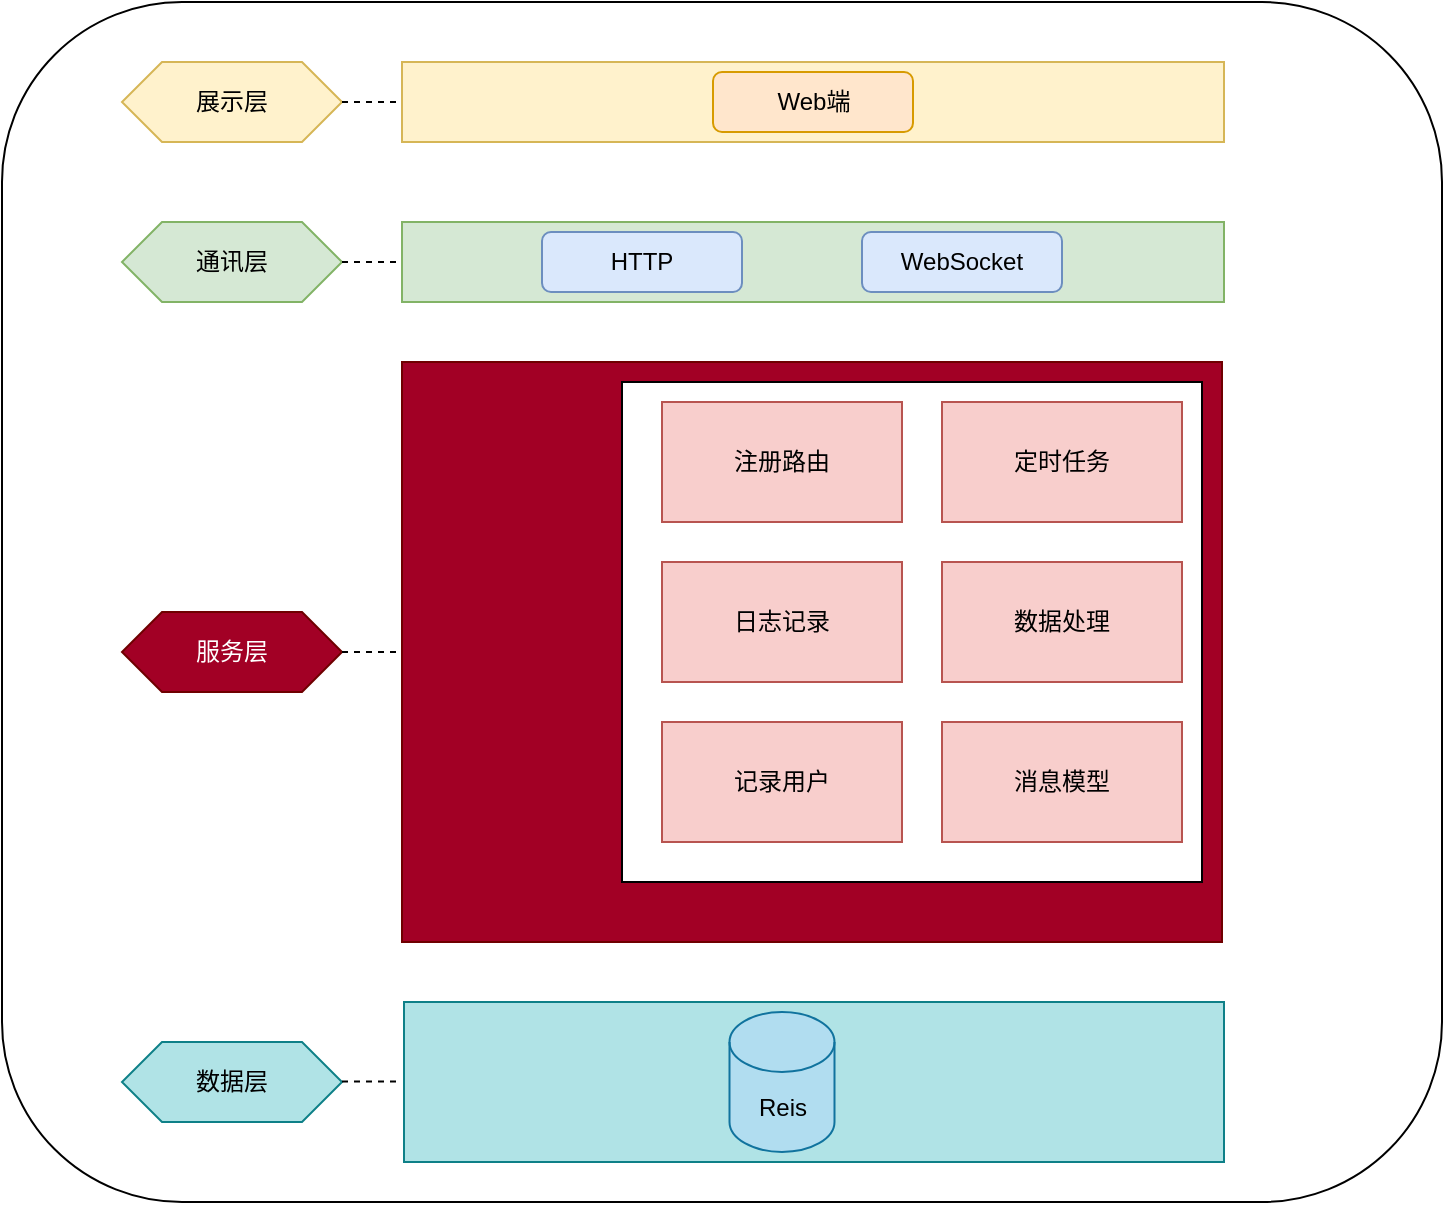 <mxfile version="21.1.8" type="github">
  <diagram name="第 1 页" id="JTevHGfM6aihPSTmb18D">
    <mxGraphModel dx="1518" dy="636" grid="1" gridSize="10" guides="1" tooltips="1" connect="1" arrows="1" fold="1" page="1" pageScale="1" pageWidth="827" pageHeight="1169" math="0" shadow="0">
      <root>
        <mxCell id="0" />
        <mxCell id="1" parent="0" />
        <mxCell id="hU0Tc-OAAjU42-pn-kfM-34" value="" style="rounded=1;whiteSpace=wrap;html=1;" vertex="1" parent="1">
          <mxGeometry x="150" y="140" width="720" height="600" as="geometry" />
        </mxCell>
        <mxCell id="hU0Tc-OAAjU42-pn-kfM-5" value="" style="rounded=0;whiteSpace=wrap;html=1;fillColor=#fff2cc;strokeColor=#d6b656;" vertex="1" parent="1">
          <mxGeometry x="350" y="170" width="411" height="40" as="geometry" />
        </mxCell>
        <mxCell id="hU0Tc-OAAjU42-pn-kfM-6" value="" style="rounded=0;whiteSpace=wrap;html=1;fillColor=#d5e8d4;strokeColor=#82b366;" vertex="1" parent="1">
          <mxGeometry x="350" y="250" width="411" height="40" as="geometry" />
        </mxCell>
        <mxCell id="hU0Tc-OAAjU42-pn-kfM-8" value="展示层" style="shape=hexagon;perimeter=hexagonPerimeter2;whiteSpace=wrap;html=1;fixedSize=1;fillColor=#fff2cc;strokeColor=#d6b656;" vertex="1" parent="1">
          <mxGeometry x="210" y="170" width="110" height="40" as="geometry" />
        </mxCell>
        <mxCell id="hU0Tc-OAAjU42-pn-kfM-10" value="" style="endArrow=none;dashed=1;html=1;rounded=0;exitX=1;exitY=0.5;exitDx=0;exitDy=0;entryX=0;entryY=0.5;entryDx=0;entryDy=0;" edge="1" parent="1" source="hU0Tc-OAAjU42-pn-kfM-8" target="hU0Tc-OAAjU42-pn-kfM-5">
          <mxGeometry width="50" height="50" relative="1" as="geometry">
            <mxPoint x="300" y="280" as="sourcePoint" />
            <mxPoint x="330" y="250" as="targetPoint" />
          </mxGeometry>
        </mxCell>
        <mxCell id="hU0Tc-OAAjU42-pn-kfM-11" value="&lt;font&gt;通讯层&lt;/font&gt;" style="shape=hexagon;perimeter=hexagonPerimeter2;whiteSpace=wrap;html=1;fixedSize=1;fillColor=#d5e8d4;strokeColor=#82b366;" vertex="1" parent="1">
          <mxGeometry x="210" y="250" width="110" height="40" as="geometry" />
        </mxCell>
        <mxCell id="hU0Tc-OAAjU42-pn-kfM-12" value="" style="endArrow=none;dashed=1;html=1;rounded=0;exitX=1;exitY=0.5;exitDx=0;exitDy=0;entryX=0;entryY=0.5;entryDx=0;entryDy=0;" edge="1" parent="1" source="hU0Tc-OAAjU42-pn-kfM-11" target="hU0Tc-OAAjU42-pn-kfM-6">
          <mxGeometry width="50" height="50" relative="1" as="geometry">
            <mxPoint x="330" y="200" as="sourcePoint" />
            <mxPoint x="360" y="200" as="targetPoint" />
          </mxGeometry>
        </mxCell>
        <mxCell id="hU0Tc-OAAjU42-pn-kfM-13" value="Web端" style="rounded=1;whiteSpace=wrap;html=1;fillColor=#ffe6cc;strokeColor=#d79b00;" vertex="1" parent="1">
          <mxGeometry x="505.5" y="175" width="100" height="30" as="geometry" />
        </mxCell>
        <mxCell id="hU0Tc-OAAjU42-pn-kfM-16" value="&lt;font&gt;HTTP&lt;/font&gt;" style="rounded=1;whiteSpace=wrap;html=1;fillColor=#dae8fc;strokeColor=#6c8ebf;" vertex="1" parent="1">
          <mxGeometry x="420" y="255" width="100" height="30" as="geometry" />
        </mxCell>
        <mxCell id="hU0Tc-OAAjU42-pn-kfM-17" value="&lt;font&gt;WebSocket&lt;/font&gt;" style="rounded=1;whiteSpace=wrap;html=1;fillColor=#dae8fc;strokeColor=#6c8ebf;" vertex="1" parent="1">
          <mxGeometry x="580" y="255" width="100" height="30" as="geometry" />
        </mxCell>
        <mxCell id="hU0Tc-OAAjU42-pn-kfM-18" value="" style="rounded=0;whiteSpace=wrap;html=1;fillColor=#a20025;strokeColor=#6F0000;fontColor=#ffffff;" vertex="1" parent="1">
          <mxGeometry x="350" y="320" width="410" height="290" as="geometry" />
        </mxCell>
        <mxCell id="hU0Tc-OAAjU42-pn-kfM-23" value="&lt;font&gt;服务层&lt;/font&gt;" style="shape=hexagon;perimeter=hexagonPerimeter2;whiteSpace=wrap;html=1;fixedSize=1;fillColor=#a20025;strokeColor=#6F0000;fontColor=#ffffff;" vertex="1" parent="1">
          <mxGeometry x="210" y="445" width="110" height="40" as="geometry" />
        </mxCell>
        <mxCell id="hU0Tc-OAAjU42-pn-kfM-29" value="" style="rounded=0;whiteSpace=wrap;html=1;" vertex="1" parent="1">
          <mxGeometry x="460" y="330" width="290" height="250" as="geometry" />
        </mxCell>
        <mxCell id="hU0Tc-OAAjU42-pn-kfM-20" value="注册路由" style="rounded=0;whiteSpace=wrap;html=1;fillColor=#f8cecc;strokeColor=#b85450;" vertex="1" parent="1">
          <mxGeometry x="480" y="340" width="120" height="60" as="geometry" />
        </mxCell>
        <mxCell id="hU0Tc-OAAjU42-pn-kfM-24" value="" style="endArrow=none;dashed=1;html=1;rounded=0;exitX=1;exitY=0.5;exitDx=0;exitDy=0;entryX=0;entryY=0.5;entryDx=0;entryDy=0;" edge="1" parent="1" source="hU0Tc-OAAjU42-pn-kfM-23" target="hU0Tc-OAAjU42-pn-kfM-18">
          <mxGeometry width="50" height="50" relative="1" as="geometry">
            <mxPoint x="330" y="260" as="sourcePoint" />
            <mxPoint x="360" y="260" as="targetPoint" />
          </mxGeometry>
        </mxCell>
        <mxCell id="hU0Tc-OAAjU42-pn-kfM-25" value="&lt;font&gt;日志记录&lt;/font&gt;" style="rounded=0;whiteSpace=wrap;html=1;fillColor=#f8cecc;strokeColor=#b85450;" vertex="1" parent="1">
          <mxGeometry x="480" y="420" width="120" height="60" as="geometry" />
        </mxCell>
        <mxCell id="hU0Tc-OAAjU42-pn-kfM-26" value="&lt;font&gt;定时任务&lt;/font&gt;" style="rounded=0;whiteSpace=wrap;html=1;fillColor=#f8cecc;strokeColor=#b85450;" vertex="1" parent="1">
          <mxGeometry x="620" y="340" width="120" height="60" as="geometry" />
        </mxCell>
        <mxCell id="hU0Tc-OAAjU42-pn-kfM-27" value="数据处理" style="rounded=0;whiteSpace=wrap;html=1;fillColor=#f8cecc;strokeColor=#b85450;" vertex="1" parent="1">
          <mxGeometry x="620" y="420" width="120" height="60" as="geometry" />
        </mxCell>
        <mxCell id="hU0Tc-OAAjU42-pn-kfM-30" value="&lt;font&gt;记录用户&lt;/font&gt;" style="rounded=0;whiteSpace=wrap;html=1;fillColor=#f8cecc;strokeColor=#b85450;" vertex="1" parent="1">
          <mxGeometry x="480" y="500" width="120" height="60" as="geometry" />
        </mxCell>
        <mxCell id="hU0Tc-OAAjU42-pn-kfM-31" value="&lt;font&gt;消息模型&lt;/font&gt;" style="rounded=0;whiteSpace=wrap;html=1;fillColor=#f8cecc;strokeColor=#b85450;" vertex="1" parent="1">
          <mxGeometry x="620" y="500" width="120" height="60" as="geometry" />
        </mxCell>
        <mxCell id="hU0Tc-OAAjU42-pn-kfM-35" value="&lt;font&gt;数据层&lt;/font&gt;" style="shape=hexagon;perimeter=hexagonPerimeter2;whiteSpace=wrap;html=1;fixedSize=1;fillColor=#b0e3e6;strokeColor=#0e8088;" vertex="1" parent="1">
          <mxGeometry x="210" y="660" width="110" height="40" as="geometry" />
        </mxCell>
        <mxCell id="hU0Tc-OAAjU42-pn-kfM-36" value="" style="endArrow=none;dashed=1;html=1;rounded=0;exitX=1;exitY=0.5;exitDx=0;exitDy=0;entryX=0;entryY=0.5;entryDx=0;entryDy=0;" edge="1" parent="1">
          <mxGeometry width="50" height="50" relative="1" as="geometry">
            <mxPoint x="320" y="679.76" as="sourcePoint" />
            <mxPoint x="350" y="679.76" as="targetPoint" />
          </mxGeometry>
        </mxCell>
        <mxCell id="hU0Tc-OAAjU42-pn-kfM-39" value="" style="rounded=0;whiteSpace=wrap;html=1;fillColor=#b0e3e6;strokeColor=#0e8088;" vertex="1" parent="1">
          <mxGeometry x="351" y="640" width="410" height="80" as="geometry" />
        </mxCell>
        <mxCell id="hU0Tc-OAAjU42-pn-kfM-37" value="Reis" style="shape=cylinder3;whiteSpace=wrap;html=1;boundedLbl=1;backgroundOutline=1;size=15;fillColor=#b1ddf0;strokeColor=#10739e;" vertex="1" parent="1">
          <mxGeometry x="513.75" y="645" width="52.5" height="70" as="geometry" />
        </mxCell>
      </root>
    </mxGraphModel>
  </diagram>
</mxfile>
